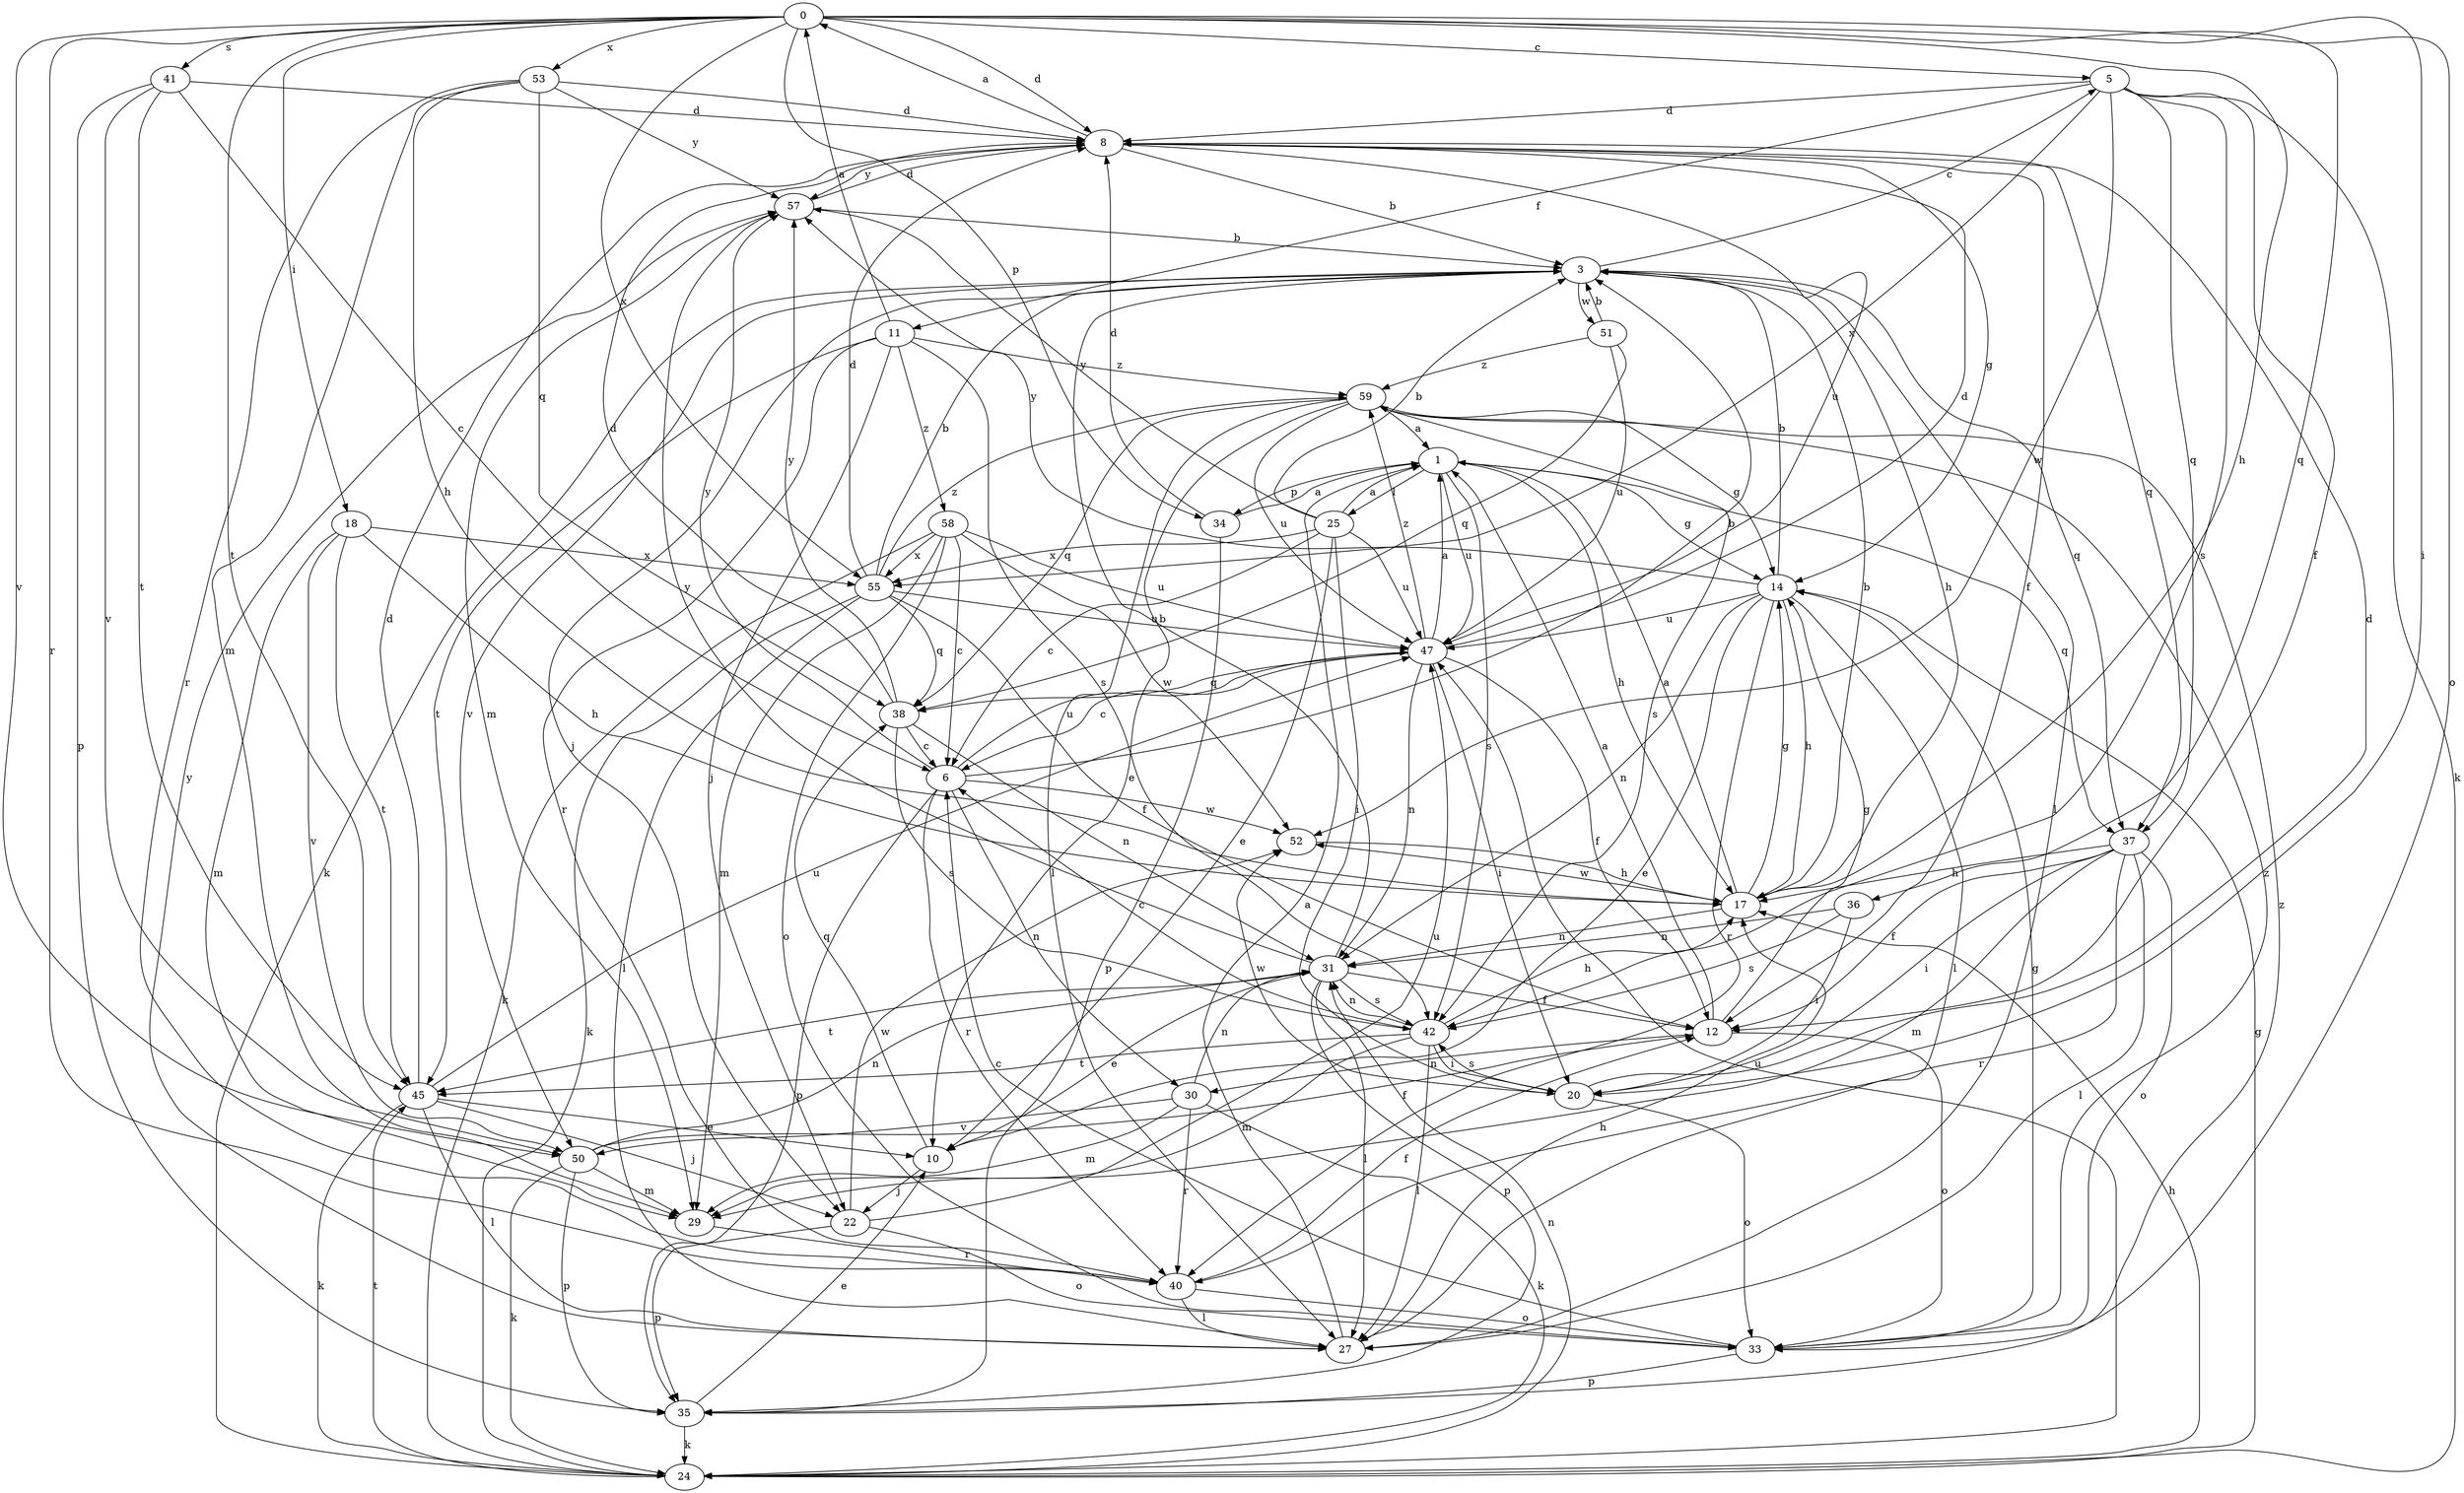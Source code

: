 strict digraph  {
0;
1;
3;
5;
6;
8;
10;
11;
12;
14;
17;
18;
20;
22;
24;
25;
27;
29;
30;
31;
33;
34;
35;
36;
37;
38;
40;
41;
42;
45;
47;
50;
51;
52;
53;
55;
57;
58;
59;
0 -> 5  [label=c];
0 -> 8  [label=d];
0 -> 17  [label=h];
0 -> 18  [label=i];
0 -> 20  [label=i];
0 -> 33  [label=o];
0 -> 34  [label=p];
0 -> 36  [label=q];
0 -> 40  [label=r];
0 -> 41  [label=s];
0 -> 45  [label=t];
0 -> 50  [label=v];
0 -> 53  [label=x];
0 -> 55  [label=x];
1 -> 14  [label=g];
1 -> 17  [label=h];
1 -> 25  [label=l];
1 -> 34  [label=p];
1 -> 37  [label=q];
1 -> 42  [label=s];
1 -> 47  [label=u];
3 -> 5  [label=c];
3 -> 17  [label=h];
3 -> 22  [label=j];
3 -> 24  [label=k];
3 -> 27  [label=l];
3 -> 37  [label=q];
3 -> 50  [label=v];
3 -> 51  [label=w];
5 -> 8  [label=d];
5 -> 11  [label=f];
5 -> 12  [label=f];
5 -> 24  [label=k];
5 -> 37  [label=q];
5 -> 42  [label=s];
5 -> 52  [label=w];
5 -> 55  [label=x];
6 -> 3  [label=b];
6 -> 30  [label=n];
6 -> 35  [label=p];
6 -> 40  [label=r];
6 -> 47  [label=u];
6 -> 52  [label=w];
6 -> 57  [label=y];
8 -> 0  [label=a];
8 -> 3  [label=b];
8 -> 12  [label=f];
8 -> 14  [label=g];
8 -> 37  [label=q];
8 -> 47  [label=u];
8 -> 57  [label=y];
10 -> 22  [label=j];
10 -> 38  [label=q];
11 -> 0  [label=a];
11 -> 22  [label=j];
11 -> 40  [label=r];
11 -> 42  [label=s];
11 -> 45  [label=t];
11 -> 58  [label=z];
11 -> 59  [label=z];
12 -> 1  [label=a];
12 -> 14  [label=g];
12 -> 30  [label=n];
12 -> 33  [label=o];
14 -> 3  [label=b];
14 -> 10  [label=e];
14 -> 17  [label=h];
14 -> 27  [label=l];
14 -> 31  [label=n];
14 -> 40  [label=r];
14 -> 47  [label=u];
14 -> 57  [label=y];
17 -> 1  [label=a];
17 -> 3  [label=b];
17 -> 14  [label=g];
17 -> 31  [label=n];
17 -> 52  [label=w];
18 -> 17  [label=h];
18 -> 29  [label=m];
18 -> 45  [label=t];
18 -> 50  [label=v];
18 -> 55  [label=x];
20 -> 8  [label=d];
20 -> 33  [label=o];
20 -> 42  [label=s];
20 -> 52  [label=w];
22 -> 33  [label=o];
22 -> 35  [label=p];
22 -> 47  [label=u];
22 -> 52  [label=w];
24 -> 14  [label=g];
24 -> 17  [label=h];
24 -> 31  [label=n];
24 -> 45  [label=t];
24 -> 47  [label=u];
25 -> 1  [label=a];
25 -> 3  [label=b];
25 -> 6  [label=c];
25 -> 10  [label=e];
25 -> 20  [label=i];
25 -> 47  [label=u];
25 -> 55  [label=x];
25 -> 57  [label=y];
27 -> 1  [label=a];
27 -> 17  [label=h];
27 -> 57  [label=y];
29 -> 40  [label=r];
30 -> 24  [label=k];
30 -> 29  [label=m];
30 -> 31  [label=n];
30 -> 40  [label=r];
30 -> 50  [label=v];
31 -> 3  [label=b];
31 -> 10  [label=e];
31 -> 12  [label=f];
31 -> 27  [label=l];
31 -> 35  [label=p];
31 -> 42  [label=s];
31 -> 45  [label=t];
31 -> 57  [label=y];
33 -> 6  [label=c];
33 -> 14  [label=g];
33 -> 35  [label=p];
33 -> 59  [label=z];
34 -> 1  [label=a];
34 -> 8  [label=d];
34 -> 35  [label=p];
35 -> 10  [label=e];
35 -> 24  [label=k];
35 -> 59  [label=z];
36 -> 20  [label=i];
36 -> 31  [label=n];
36 -> 42  [label=s];
37 -> 12  [label=f];
37 -> 17  [label=h];
37 -> 20  [label=i];
37 -> 27  [label=l];
37 -> 29  [label=m];
37 -> 33  [label=o];
37 -> 40  [label=r];
38 -> 6  [label=c];
38 -> 8  [label=d];
38 -> 31  [label=n];
38 -> 42  [label=s];
38 -> 57  [label=y];
40 -> 12  [label=f];
40 -> 27  [label=l];
40 -> 33  [label=o];
41 -> 6  [label=c];
41 -> 8  [label=d];
41 -> 35  [label=p];
41 -> 45  [label=t];
41 -> 50  [label=v];
42 -> 6  [label=c];
42 -> 17  [label=h];
42 -> 20  [label=i];
42 -> 27  [label=l];
42 -> 29  [label=m];
42 -> 31  [label=n];
42 -> 45  [label=t];
45 -> 8  [label=d];
45 -> 10  [label=e];
45 -> 22  [label=j];
45 -> 24  [label=k];
45 -> 27  [label=l];
45 -> 47  [label=u];
47 -> 1  [label=a];
47 -> 6  [label=c];
47 -> 8  [label=d];
47 -> 12  [label=f];
47 -> 20  [label=i];
47 -> 31  [label=n];
47 -> 38  [label=q];
47 -> 59  [label=z];
50 -> 12  [label=f];
50 -> 24  [label=k];
50 -> 29  [label=m];
50 -> 31  [label=n];
50 -> 35  [label=p];
51 -> 3  [label=b];
51 -> 38  [label=q];
51 -> 47  [label=u];
51 -> 59  [label=z];
52 -> 17  [label=h];
53 -> 8  [label=d];
53 -> 17  [label=h];
53 -> 29  [label=m];
53 -> 38  [label=q];
53 -> 40  [label=r];
53 -> 57  [label=y];
55 -> 3  [label=b];
55 -> 8  [label=d];
55 -> 12  [label=f];
55 -> 24  [label=k];
55 -> 27  [label=l];
55 -> 38  [label=q];
55 -> 47  [label=u];
55 -> 59  [label=z];
57 -> 3  [label=b];
57 -> 8  [label=d];
57 -> 29  [label=m];
58 -> 6  [label=c];
58 -> 24  [label=k];
58 -> 29  [label=m];
58 -> 33  [label=o];
58 -> 47  [label=u];
58 -> 52  [label=w];
58 -> 55  [label=x];
59 -> 1  [label=a];
59 -> 10  [label=e];
59 -> 14  [label=g];
59 -> 27  [label=l];
59 -> 38  [label=q];
59 -> 42  [label=s];
59 -> 47  [label=u];
}
